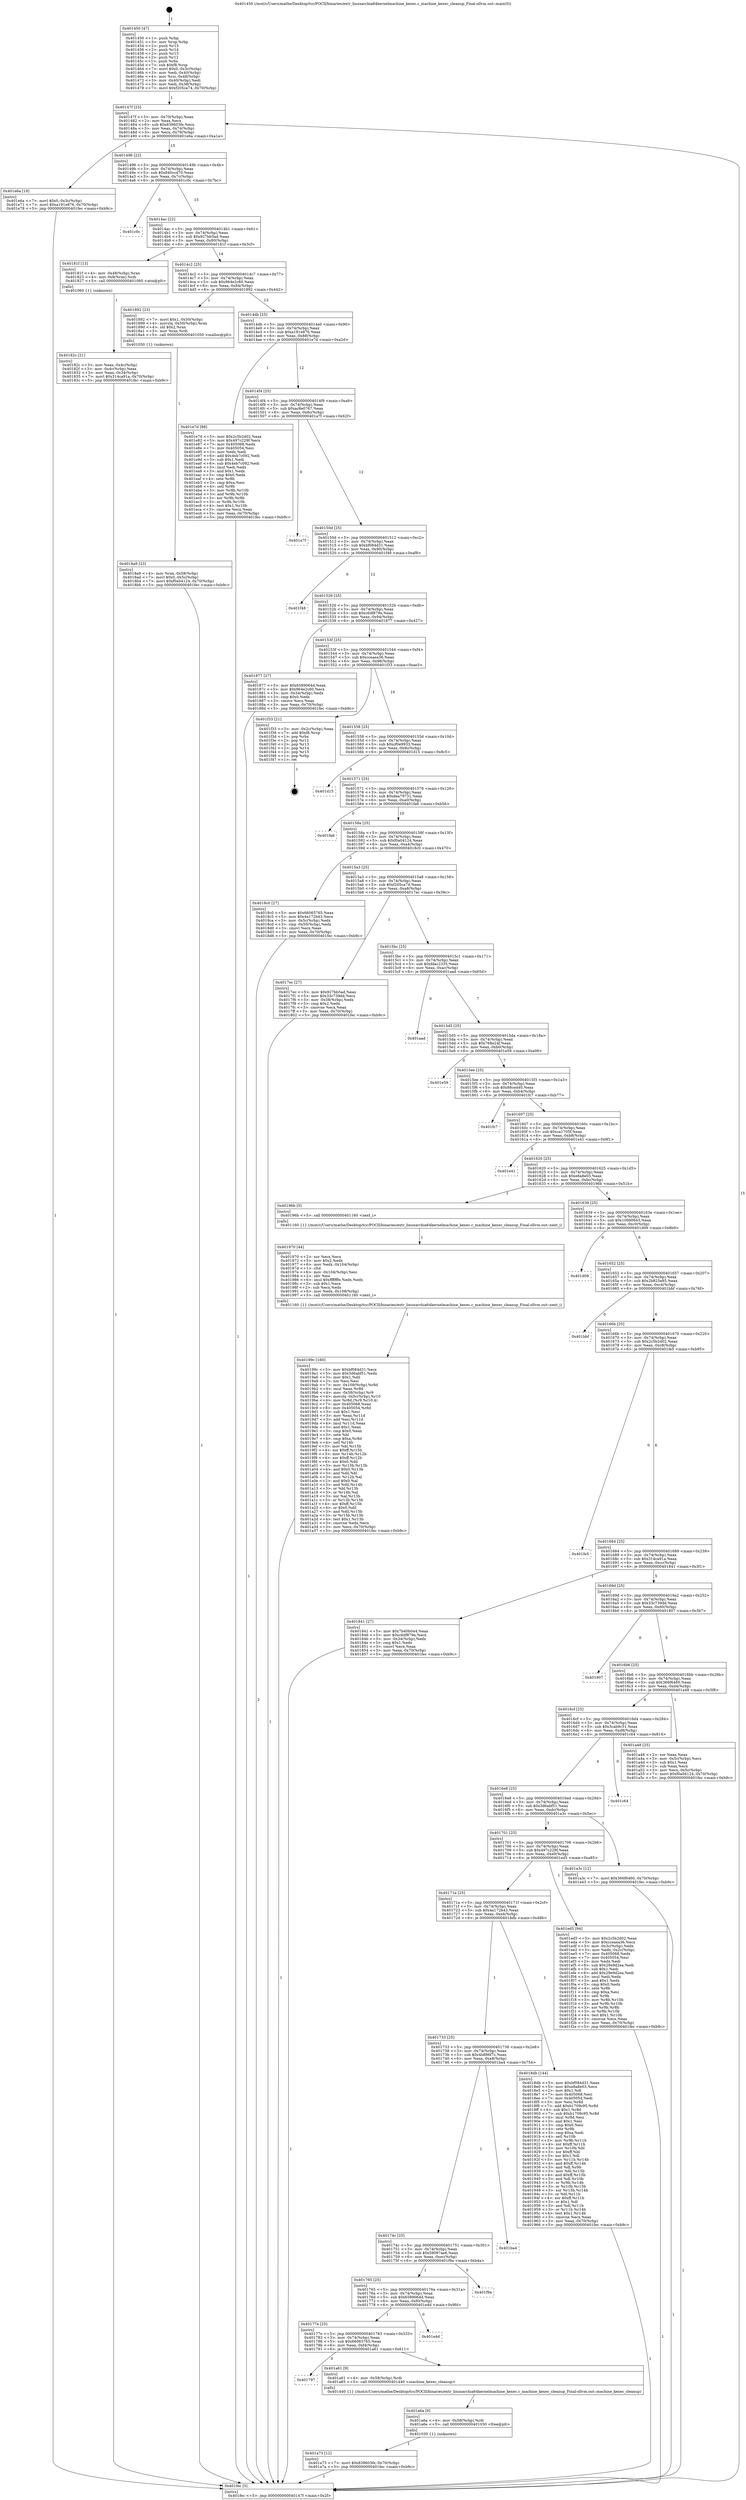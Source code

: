 digraph "0x401450" {
  label = "0x401450 (/mnt/c/Users/mathe/Desktop/tcc/POCII/binaries/extr_linuxarchia64kernelmachine_kexec.c_machine_kexec_cleanup_Final-ollvm.out::main(0))"
  labelloc = "t"
  node[shape=record]

  Entry [label="",width=0.3,height=0.3,shape=circle,fillcolor=black,style=filled]
  "0x40147f" [label="{
     0x40147f [23]\l
     | [instrs]\l
     &nbsp;&nbsp;0x40147f \<+3\>: mov -0x70(%rbp),%eax\l
     &nbsp;&nbsp;0x401482 \<+2\>: mov %eax,%ecx\l
     &nbsp;&nbsp;0x401484 \<+6\>: sub $0x839603fe,%ecx\l
     &nbsp;&nbsp;0x40148a \<+3\>: mov %eax,-0x74(%rbp)\l
     &nbsp;&nbsp;0x40148d \<+3\>: mov %ecx,-0x78(%rbp)\l
     &nbsp;&nbsp;0x401490 \<+6\>: je 0000000000401e6a \<main+0xa1a\>\l
  }"]
  "0x401e6a" [label="{
     0x401e6a [19]\l
     | [instrs]\l
     &nbsp;&nbsp;0x401e6a \<+7\>: movl $0x0,-0x3c(%rbp)\l
     &nbsp;&nbsp;0x401e71 \<+7\>: movl $0xa191e876,-0x70(%rbp)\l
     &nbsp;&nbsp;0x401e78 \<+5\>: jmp 0000000000401fec \<main+0xb9c\>\l
  }"]
  "0x401496" [label="{
     0x401496 [22]\l
     | [instrs]\l
     &nbsp;&nbsp;0x401496 \<+5\>: jmp 000000000040149b \<main+0x4b\>\l
     &nbsp;&nbsp;0x40149b \<+3\>: mov -0x74(%rbp),%eax\l
     &nbsp;&nbsp;0x40149e \<+5\>: sub $0x840ccd70,%eax\l
     &nbsp;&nbsp;0x4014a3 \<+3\>: mov %eax,-0x7c(%rbp)\l
     &nbsp;&nbsp;0x4014a6 \<+6\>: je 0000000000401c0c \<main+0x7bc\>\l
  }"]
  Exit [label="",width=0.3,height=0.3,shape=circle,fillcolor=black,style=filled,peripheries=2]
  "0x401c0c" [label="{
     0x401c0c\l
  }", style=dashed]
  "0x4014ac" [label="{
     0x4014ac [22]\l
     | [instrs]\l
     &nbsp;&nbsp;0x4014ac \<+5\>: jmp 00000000004014b1 \<main+0x61\>\l
     &nbsp;&nbsp;0x4014b1 \<+3\>: mov -0x74(%rbp),%eax\l
     &nbsp;&nbsp;0x4014b4 \<+5\>: sub $0x927bb5ad,%eax\l
     &nbsp;&nbsp;0x4014b9 \<+3\>: mov %eax,-0x80(%rbp)\l
     &nbsp;&nbsp;0x4014bc \<+6\>: je 000000000040181f \<main+0x3cf\>\l
  }"]
  "0x401a73" [label="{
     0x401a73 [12]\l
     | [instrs]\l
     &nbsp;&nbsp;0x401a73 \<+7\>: movl $0x839603fe,-0x70(%rbp)\l
     &nbsp;&nbsp;0x401a7a \<+5\>: jmp 0000000000401fec \<main+0xb9c\>\l
  }"]
  "0x40181f" [label="{
     0x40181f [13]\l
     | [instrs]\l
     &nbsp;&nbsp;0x40181f \<+4\>: mov -0x48(%rbp),%rax\l
     &nbsp;&nbsp;0x401823 \<+4\>: mov 0x8(%rax),%rdi\l
     &nbsp;&nbsp;0x401827 \<+5\>: call 0000000000401060 \<atoi@plt\>\l
     | [calls]\l
     &nbsp;&nbsp;0x401060 \{1\} (unknown)\l
  }"]
  "0x4014c2" [label="{
     0x4014c2 [25]\l
     | [instrs]\l
     &nbsp;&nbsp;0x4014c2 \<+5\>: jmp 00000000004014c7 \<main+0x77\>\l
     &nbsp;&nbsp;0x4014c7 \<+3\>: mov -0x74(%rbp),%eax\l
     &nbsp;&nbsp;0x4014ca \<+5\>: sub $0x964e2c60,%eax\l
     &nbsp;&nbsp;0x4014cf \<+6\>: mov %eax,-0x84(%rbp)\l
     &nbsp;&nbsp;0x4014d5 \<+6\>: je 0000000000401892 \<main+0x442\>\l
  }"]
  "0x401a6a" [label="{
     0x401a6a [9]\l
     | [instrs]\l
     &nbsp;&nbsp;0x401a6a \<+4\>: mov -0x58(%rbp),%rdi\l
     &nbsp;&nbsp;0x401a6e \<+5\>: call 0000000000401030 \<free@plt\>\l
     | [calls]\l
     &nbsp;&nbsp;0x401030 \{1\} (unknown)\l
  }"]
  "0x401892" [label="{
     0x401892 [23]\l
     | [instrs]\l
     &nbsp;&nbsp;0x401892 \<+7\>: movl $0x1,-0x50(%rbp)\l
     &nbsp;&nbsp;0x401899 \<+4\>: movslq -0x50(%rbp),%rax\l
     &nbsp;&nbsp;0x40189d \<+4\>: shl $0x2,%rax\l
     &nbsp;&nbsp;0x4018a1 \<+3\>: mov %rax,%rdi\l
     &nbsp;&nbsp;0x4018a4 \<+5\>: call 0000000000401050 \<malloc@plt\>\l
     | [calls]\l
     &nbsp;&nbsp;0x401050 \{1\} (unknown)\l
  }"]
  "0x4014db" [label="{
     0x4014db [25]\l
     | [instrs]\l
     &nbsp;&nbsp;0x4014db \<+5\>: jmp 00000000004014e0 \<main+0x90\>\l
     &nbsp;&nbsp;0x4014e0 \<+3\>: mov -0x74(%rbp),%eax\l
     &nbsp;&nbsp;0x4014e3 \<+5\>: sub $0xa191e876,%eax\l
     &nbsp;&nbsp;0x4014e8 \<+6\>: mov %eax,-0x88(%rbp)\l
     &nbsp;&nbsp;0x4014ee \<+6\>: je 0000000000401e7d \<main+0xa2d\>\l
  }"]
  "0x401797" [label="{
     0x401797\l
  }", style=dashed]
  "0x401e7d" [label="{
     0x401e7d [88]\l
     | [instrs]\l
     &nbsp;&nbsp;0x401e7d \<+5\>: mov $0x2c5b2d02,%eax\l
     &nbsp;&nbsp;0x401e82 \<+5\>: mov $0x497c229f,%ecx\l
     &nbsp;&nbsp;0x401e87 \<+7\>: mov 0x405068,%edx\l
     &nbsp;&nbsp;0x401e8e \<+7\>: mov 0x405054,%esi\l
     &nbsp;&nbsp;0x401e95 \<+2\>: mov %edx,%edi\l
     &nbsp;&nbsp;0x401e97 \<+6\>: add $0x4eb7c092,%edi\l
     &nbsp;&nbsp;0x401e9d \<+3\>: sub $0x1,%edi\l
     &nbsp;&nbsp;0x401ea0 \<+6\>: sub $0x4eb7c092,%edi\l
     &nbsp;&nbsp;0x401ea6 \<+3\>: imul %edi,%edx\l
     &nbsp;&nbsp;0x401ea9 \<+3\>: and $0x1,%edx\l
     &nbsp;&nbsp;0x401eac \<+3\>: cmp $0x0,%edx\l
     &nbsp;&nbsp;0x401eaf \<+4\>: sete %r8b\l
     &nbsp;&nbsp;0x401eb3 \<+3\>: cmp $0xa,%esi\l
     &nbsp;&nbsp;0x401eb6 \<+4\>: setl %r9b\l
     &nbsp;&nbsp;0x401eba \<+3\>: mov %r8b,%r10b\l
     &nbsp;&nbsp;0x401ebd \<+3\>: and %r9b,%r10b\l
     &nbsp;&nbsp;0x401ec0 \<+3\>: xor %r9b,%r8b\l
     &nbsp;&nbsp;0x401ec3 \<+3\>: or %r8b,%r10b\l
     &nbsp;&nbsp;0x401ec6 \<+4\>: test $0x1,%r10b\l
     &nbsp;&nbsp;0x401eca \<+3\>: cmovne %ecx,%eax\l
     &nbsp;&nbsp;0x401ecd \<+3\>: mov %eax,-0x70(%rbp)\l
     &nbsp;&nbsp;0x401ed0 \<+5\>: jmp 0000000000401fec \<main+0xb9c\>\l
  }"]
  "0x4014f4" [label="{
     0x4014f4 [25]\l
     | [instrs]\l
     &nbsp;&nbsp;0x4014f4 \<+5\>: jmp 00000000004014f9 \<main+0xa9\>\l
     &nbsp;&nbsp;0x4014f9 \<+3\>: mov -0x74(%rbp),%eax\l
     &nbsp;&nbsp;0x4014fc \<+5\>: sub $0xac8e0767,%eax\l
     &nbsp;&nbsp;0x401501 \<+6\>: mov %eax,-0x8c(%rbp)\l
     &nbsp;&nbsp;0x401507 \<+6\>: je 0000000000401a7f \<main+0x62f\>\l
  }"]
  "0x401a61" [label="{
     0x401a61 [9]\l
     | [instrs]\l
     &nbsp;&nbsp;0x401a61 \<+4\>: mov -0x58(%rbp),%rdi\l
     &nbsp;&nbsp;0x401a65 \<+5\>: call 0000000000401440 \<machine_kexec_cleanup\>\l
     | [calls]\l
     &nbsp;&nbsp;0x401440 \{1\} (/mnt/c/Users/mathe/Desktop/tcc/POCII/binaries/extr_linuxarchia64kernelmachine_kexec.c_machine_kexec_cleanup_Final-ollvm.out::machine_kexec_cleanup)\l
  }"]
  "0x401a7f" [label="{
     0x401a7f\l
  }", style=dashed]
  "0x40150d" [label="{
     0x40150d [25]\l
     | [instrs]\l
     &nbsp;&nbsp;0x40150d \<+5\>: jmp 0000000000401512 \<main+0xc2\>\l
     &nbsp;&nbsp;0x401512 \<+3\>: mov -0x74(%rbp),%eax\l
     &nbsp;&nbsp;0x401515 \<+5\>: sub $0xbf084d31,%eax\l
     &nbsp;&nbsp;0x40151a \<+6\>: mov %eax,-0x90(%rbp)\l
     &nbsp;&nbsp;0x401520 \<+6\>: je 0000000000401f48 \<main+0xaf8\>\l
  }"]
  "0x40177e" [label="{
     0x40177e [25]\l
     | [instrs]\l
     &nbsp;&nbsp;0x40177e \<+5\>: jmp 0000000000401783 \<main+0x333\>\l
     &nbsp;&nbsp;0x401783 \<+3\>: mov -0x74(%rbp),%eax\l
     &nbsp;&nbsp;0x401786 \<+5\>: sub $0x66065765,%eax\l
     &nbsp;&nbsp;0x40178b \<+6\>: mov %eax,-0xf4(%rbp)\l
     &nbsp;&nbsp;0x401791 \<+6\>: je 0000000000401a61 \<main+0x611\>\l
  }"]
  "0x401f48" [label="{
     0x401f48\l
  }", style=dashed]
  "0x401526" [label="{
     0x401526 [25]\l
     | [instrs]\l
     &nbsp;&nbsp;0x401526 \<+5\>: jmp 000000000040152b \<main+0xdb\>\l
     &nbsp;&nbsp;0x40152b \<+3\>: mov -0x74(%rbp),%eax\l
     &nbsp;&nbsp;0x40152e \<+5\>: sub $0xc6df879a,%eax\l
     &nbsp;&nbsp;0x401533 \<+6\>: mov %eax,-0x94(%rbp)\l
     &nbsp;&nbsp;0x401539 \<+6\>: je 0000000000401877 \<main+0x427\>\l
  }"]
  "0x401e4d" [label="{
     0x401e4d\l
  }", style=dashed]
  "0x401877" [label="{
     0x401877 [27]\l
     | [instrs]\l
     &nbsp;&nbsp;0x401877 \<+5\>: mov $0x6589064d,%eax\l
     &nbsp;&nbsp;0x40187c \<+5\>: mov $0x964e2c60,%ecx\l
     &nbsp;&nbsp;0x401881 \<+3\>: mov -0x34(%rbp),%edx\l
     &nbsp;&nbsp;0x401884 \<+3\>: cmp $0x0,%edx\l
     &nbsp;&nbsp;0x401887 \<+3\>: cmove %ecx,%eax\l
     &nbsp;&nbsp;0x40188a \<+3\>: mov %eax,-0x70(%rbp)\l
     &nbsp;&nbsp;0x40188d \<+5\>: jmp 0000000000401fec \<main+0xb9c\>\l
  }"]
  "0x40153f" [label="{
     0x40153f [25]\l
     | [instrs]\l
     &nbsp;&nbsp;0x40153f \<+5\>: jmp 0000000000401544 \<main+0xf4\>\l
     &nbsp;&nbsp;0x401544 \<+3\>: mov -0x74(%rbp),%eax\l
     &nbsp;&nbsp;0x401547 \<+5\>: sub $0xcceaea36,%eax\l
     &nbsp;&nbsp;0x40154c \<+6\>: mov %eax,-0x98(%rbp)\l
     &nbsp;&nbsp;0x401552 \<+6\>: je 0000000000401f33 \<main+0xae3\>\l
  }"]
  "0x401765" [label="{
     0x401765 [25]\l
     | [instrs]\l
     &nbsp;&nbsp;0x401765 \<+5\>: jmp 000000000040176a \<main+0x31a\>\l
     &nbsp;&nbsp;0x40176a \<+3\>: mov -0x74(%rbp),%eax\l
     &nbsp;&nbsp;0x40176d \<+5\>: sub $0x6589064d,%eax\l
     &nbsp;&nbsp;0x401772 \<+6\>: mov %eax,-0xf0(%rbp)\l
     &nbsp;&nbsp;0x401778 \<+6\>: je 0000000000401e4d \<main+0x9fd\>\l
  }"]
  "0x401f33" [label="{
     0x401f33 [21]\l
     | [instrs]\l
     &nbsp;&nbsp;0x401f33 \<+3\>: mov -0x2c(%rbp),%eax\l
     &nbsp;&nbsp;0x401f36 \<+7\>: add $0xf8,%rsp\l
     &nbsp;&nbsp;0x401f3d \<+1\>: pop %rbx\l
     &nbsp;&nbsp;0x401f3e \<+2\>: pop %r12\l
     &nbsp;&nbsp;0x401f40 \<+2\>: pop %r13\l
     &nbsp;&nbsp;0x401f42 \<+2\>: pop %r14\l
     &nbsp;&nbsp;0x401f44 \<+2\>: pop %r15\l
     &nbsp;&nbsp;0x401f46 \<+1\>: pop %rbp\l
     &nbsp;&nbsp;0x401f47 \<+1\>: ret\l
  }"]
  "0x401558" [label="{
     0x401558 [25]\l
     | [instrs]\l
     &nbsp;&nbsp;0x401558 \<+5\>: jmp 000000000040155d \<main+0x10d\>\l
     &nbsp;&nbsp;0x40155d \<+3\>: mov -0x74(%rbp),%eax\l
     &nbsp;&nbsp;0x401560 \<+5\>: sub $0xcf0e9933,%eax\l
     &nbsp;&nbsp;0x401565 \<+6\>: mov %eax,-0x9c(%rbp)\l
     &nbsp;&nbsp;0x40156b \<+6\>: je 0000000000401d15 \<main+0x8c5\>\l
  }"]
  "0x401f9a" [label="{
     0x401f9a\l
  }", style=dashed]
  "0x401d15" [label="{
     0x401d15\l
  }", style=dashed]
  "0x401571" [label="{
     0x401571 [25]\l
     | [instrs]\l
     &nbsp;&nbsp;0x401571 \<+5\>: jmp 0000000000401576 \<main+0x126\>\l
     &nbsp;&nbsp;0x401576 \<+3\>: mov -0x74(%rbp),%eax\l
     &nbsp;&nbsp;0x401579 \<+5\>: sub $0xdea79731,%eax\l
     &nbsp;&nbsp;0x40157e \<+6\>: mov %eax,-0xa0(%rbp)\l
     &nbsp;&nbsp;0x401584 \<+6\>: je 0000000000401fa6 \<main+0xb56\>\l
  }"]
  "0x40174c" [label="{
     0x40174c [25]\l
     | [instrs]\l
     &nbsp;&nbsp;0x40174c \<+5\>: jmp 0000000000401751 \<main+0x301\>\l
     &nbsp;&nbsp;0x401751 \<+3\>: mov -0x74(%rbp),%eax\l
     &nbsp;&nbsp;0x401754 \<+5\>: sub $0x59097ae6,%eax\l
     &nbsp;&nbsp;0x401759 \<+6\>: mov %eax,-0xec(%rbp)\l
     &nbsp;&nbsp;0x40175f \<+6\>: je 0000000000401f9a \<main+0xb4a\>\l
  }"]
  "0x401fa6" [label="{
     0x401fa6\l
  }", style=dashed]
  "0x40158a" [label="{
     0x40158a [25]\l
     | [instrs]\l
     &nbsp;&nbsp;0x40158a \<+5\>: jmp 000000000040158f \<main+0x13f\>\l
     &nbsp;&nbsp;0x40158f \<+3\>: mov -0x74(%rbp),%eax\l
     &nbsp;&nbsp;0x401592 \<+5\>: sub $0xf0a04124,%eax\l
     &nbsp;&nbsp;0x401597 \<+6\>: mov %eax,-0xa4(%rbp)\l
     &nbsp;&nbsp;0x40159d \<+6\>: je 00000000004018c0 \<main+0x470\>\l
  }"]
  "0x401ba4" [label="{
     0x401ba4\l
  }", style=dashed]
  "0x4018c0" [label="{
     0x4018c0 [27]\l
     | [instrs]\l
     &nbsp;&nbsp;0x4018c0 \<+5\>: mov $0x66065765,%eax\l
     &nbsp;&nbsp;0x4018c5 \<+5\>: mov $0x4a172b43,%ecx\l
     &nbsp;&nbsp;0x4018ca \<+3\>: mov -0x5c(%rbp),%edx\l
     &nbsp;&nbsp;0x4018cd \<+3\>: cmp -0x50(%rbp),%edx\l
     &nbsp;&nbsp;0x4018d0 \<+3\>: cmovl %ecx,%eax\l
     &nbsp;&nbsp;0x4018d3 \<+3\>: mov %eax,-0x70(%rbp)\l
     &nbsp;&nbsp;0x4018d6 \<+5\>: jmp 0000000000401fec \<main+0xb9c\>\l
  }"]
  "0x4015a3" [label="{
     0x4015a3 [25]\l
     | [instrs]\l
     &nbsp;&nbsp;0x4015a3 \<+5\>: jmp 00000000004015a8 \<main+0x158\>\l
     &nbsp;&nbsp;0x4015a8 \<+3\>: mov -0x74(%rbp),%eax\l
     &nbsp;&nbsp;0x4015ab \<+5\>: sub $0xf205ca74,%eax\l
     &nbsp;&nbsp;0x4015b0 \<+6\>: mov %eax,-0xa8(%rbp)\l
     &nbsp;&nbsp;0x4015b6 \<+6\>: je 00000000004017ec \<main+0x39c\>\l
  }"]
  "0x40199c" [label="{
     0x40199c [160]\l
     | [instrs]\l
     &nbsp;&nbsp;0x40199c \<+5\>: mov $0xbf084d31,%ecx\l
     &nbsp;&nbsp;0x4019a1 \<+5\>: mov $0x3d6abf51,%edx\l
     &nbsp;&nbsp;0x4019a6 \<+3\>: mov $0x1,%dil\l
     &nbsp;&nbsp;0x4019a9 \<+2\>: xor %esi,%esi\l
     &nbsp;&nbsp;0x4019ab \<+7\>: mov -0x108(%rbp),%r8d\l
     &nbsp;&nbsp;0x4019b2 \<+4\>: imul %eax,%r8d\l
     &nbsp;&nbsp;0x4019b6 \<+4\>: mov -0x58(%rbp),%r9\l
     &nbsp;&nbsp;0x4019ba \<+4\>: movslq -0x5c(%rbp),%r10\l
     &nbsp;&nbsp;0x4019be \<+4\>: mov %r8d,(%r9,%r10,4)\l
     &nbsp;&nbsp;0x4019c2 \<+7\>: mov 0x405068,%eax\l
     &nbsp;&nbsp;0x4019c9 \<+8\>: mov 0x405054,%r8d\l
     &nbsp;&nbsp;0x4019d1 \<+3\>: sub $0x1,%esi\l
     &nbsp;&nbsp;0x4019d4 \<+3\>: mov %eax,%r11d\l
     &nbsp;&nbsp;0x4019d7 \<+3\>: add %esi,%r11d\l
     &nbsp;&nbsp;0x4019da \<+4\>: imul %r11d,%eax\l
     &nbsp;&nbsp;0x4019de \<+3\>: and $0x1,%eax\l
     &nbsp;&nbsp;0x4019e1 \<+3\>: cmp $0x0,%eax\l
     &nbsp;&nbsp;0x4019e4 \<+3\>: sete %bl\l
     &nbsp;&nbsp;0x4019e7 \<+4\>: cmp $0xa,%r8d\l
     &nbsp;&nbsp;0x4019eb \<+4\>: setl %r14b\l
     &nbsp;&nbsp;0x4019ef \<+3\>: mov %bl,%r15b\l
     &nbsp;&nbsp;0x4019f2 \<+4\>: xor $0xff,%r15b\l
     &nbsp;&nbsp;0x4019f6 \<+3\>: mov %r14b,%r12b\l
     &nbsp;&nbsp;0x4019f9 \<+4\>: xor $0xff,%r12b\l
     &nbsp;&nbsp;0x4019fd \<+4\>: xor $0x0,%dil\l
     &nbsp;&nbsp;0x401a01 \<+3\>: mov %r15b,%r13b\l
     &nbsp;&nbsp;0x401a04 \<+4\>: and $0x0,%r13b\l
     &nbsp;&nbsp;0x401a08 \<+3\>: and %dil,%bl\l
     &nbsp;&nbsp;0x401a0b \<+3\>: mov %r12b,%al\l
     &nbsp;&nbsp;0x401a0e \<+2\>: and $0x0,%al\l
     &nbsp;&nbsp;0x401a10 \<+3\>: and %dil,%r14b\l
     &nbsp;&nbsp;0x401a13 \<+3\>: or %bl,%r13b\l
     &nbsp;&nbsp;0x401a16 \<+3\>: or %r14b,%al\l
     &nbsp;&nbsp;0x401a19 \<+3\>: xor %al,%r13b\l
     &nbsp;&nbsp;0x401a1c \<+3\>: or %r12b,%r15b\l
     &nbsp;&nbsp;0x401a1f \<+4\>: xor $0xff,%r15b\l
     &nbsp;&nbsp;0x401a23 \<+4\>: or $0x0,%dil\l
     &nbsp;&nbsp;0x401a27 \<+3\>: and %dil,%r15b\l
     &nbsp;&nbsp;0x401a2a \<+3\>: or %r15b,%r13b\l
     &nbsp;&nbsp;0x401a2d \<+4\>: test $0x1,%r13b\l
     &nbsp;&nbsp;0x401a31 \<+3\>: cmovne %edx,%ecx\l
     &nbsp;&nbsp;0x401a34 \<+3\>: mov %ecx,-0x70(%rbp)\l
     &nbsp;&nbsp;0x401a37 \<+5\>: jmp 0000000000401fec \<main+0xb9c\>\l
  }"]
  "0x4017ec" [label="{
     0x4017ec [27]\l
     | [instrs]\l
     &nbsp;&nbsp;0x4017ec \<+5\>: mov $0x927bb5ad,%eax\l
     &nbsp;&nbsp;0x4017f1 \<+5\>: mov $0x33c739dd,%ecx\l
     &nbsp;&nbsp;0x4017f6 \<+3\>: mov -0x38(%rbp),%edx\l
     &nbsp;&nbsp;0x4017f9 \<+3\>: cmp $0x2,%edx\l
     &nbsp;&nbsp;0x4017fc \<+3\>: cmovne %ecx,%eax\l
     &nbsp;&nbsp;0x4017ff \<+3\>: mov %eax,-0x70(%rbp)\l
     &nbsp;&nbsp;0x401802 \<+5\>: jmp 0000000000401fec \<main+0xb9c\>\l
  }"]
  "0x4015bc" [label="{
     0x4015bc [25]\l
     | [instrs]\l
     &nbsp;&nbsp;0x4015bc \<+5\>: jmp 00000000004015c1 \<main+0x171\>\l
     &nbsp;&nbsp;0x4015c1 \<+3\>: mov -0x74(%rbp),%eax\l
     &nbsp;&nbsp;0x4015c4 \<+5\>: sub $0xfdac2335,%eax\l
     &nbsp;&nbsp;0x4015c9 \<+6\>: mov %eax,-0xac(%rbp)\l
     &nbsp;&nbsp;0x4015cf \<+6\>: je 0000000000401aad \<main+0x65d\>\l
  }"]
  "0x401fec" [label="{
     0x401fec [5]\l
     | [instrs]\l
     &nbsp;&nbsp;0x401fec \<+5\>: jmp 000000000040147f \<main+0x2f\>\l
  }"]
  "0x401450" [label="{
     0x401450 [47]\l
     | [instrs]\l
     &nbsp;&nbsp;0x401450 \<+1\>: push %rbp\l
     &nbsp;&nbsp;0x401451 \<+3\>: mov %rsp,%rbp\l
     &nbsp;&nbsp;0x401454 \<+2\>: push %r15\l
     &nbsp;&nbsp;0x401456 \<+2\>: push %r14\l
     &nbsp;&nbsp;0x401458 \<+2\>: push %r13\l
     &nbsp;&nbsp;0x40145a \<+2\>: push %r12\l
     &nbsp;&nbsp;0x40145c \<+1\>: push %rbx\l
     &nbsp;&nbsp;0x40145d \<+7\>: sub $0xf8,%rsp\l
     &nbsp;&nbsp;0x401464 \<+7\>: movl $0x0,-0x3c(%rbp)\l
     &nbsp;&nbsp;0x40146b \<+3\>: mov %edi,-0x40(%rbp)\l
     &nbsp;&nbsp;0x40146e \<+4\>: mov %rsi,-0x48(%rbp)\l
     &nbsp;&nbsp;0x401472 \<+3\>: mov -0x40(%rbp),%edi\l
     &nbsp;&nbsp;0x401475 \<+3\>: mov %edi,-0x38(%rbp)\l
     &nbsp;&nbsp;0x401478 \<+7\>: movl $0xf205ca74,-0x70(%rbp)\l
  }"]
  "0x40182c" [label="{
     0x40182c [21]\l
     | [instrs]\l
     &nbsp;&nbsp;0x40182c \<+3\>: mov %eax,-0x4c(%rbp)\l
     &nbsp;&nbsp;0x40182f \<+3\>: mov -0x4c(%rbp),%eax\l
     &nbsp;&nbsp;0x401832 \<+3\>: mov %eax,-0x34(%rbp)\l
     &nbsp;&nbsp;0x401835 \<+7\>: movl $0x314ca91a,-0x70(%rbp)\l
     &nbsp;&nbsp;0x40183c \<+5\>: jmp 0000000000401fec \<main+0xb9c\>\l
  }"]
  "0x401970" [label="{
     0x401970 [44]\l
     | [instrs]\l
     &nbsp;&nbsp;0x401970 \<+2\>: xor %ecx,%ecx\l
     &nbsp;&nbsp;0x401972 \<+5\>: mov $0x2,%edx\l
     &nbsp;&nbsp;0x401977 \<+6\>: mov %edx,-0x104(%rbp)\l
     &nbsp;&nbsp;0x40197d \<+1\>: cltd\l
     &nbsp;&nbsp;0x40197e \<+6\>: mov -0x104(%rbp),%esi\l
     &nbsp;&nbsp;0x401984 \<+2\>: idiv %esi\l
     &nbsp;&nbsp;0x401986 \<+6\>: imul $0xfffffffe,%edx,%edx\l
     &nbsp;&nbsp;0x40198c \<+3\>: sub $0x1,%ecx\l
     &nbsp;&nbsp;0x40198f \<+2\>: sub %ecx,%edx\l
     &nbsp;&nbsp;0x401991 \<+6\>: mov %edx,-0x108(%rbp)\l
     &nbsp;&nbsp;0x401997 \<+5\>: call 0000000000401160 \<next_i\>\l
     | [calls]\l
     &nbsp;&nbsp;0x401160 \{1\} (/mnt/c/Users/mathe/Desktop/tcc/POCII/binaries/extr_linuxarchia64kernelmachine_kexec.c_machine_kexec_cleanup_Final-ollvm.out::next_i)\l
  }"]
  "0x401aad" [label="{
     0x401aad\l
  }", style=dashed]
  "0x4015d5" [label="{
     0x4015d5 [25]\l
     | [instrs]\l
     &nbsp;&nbsp;0x4015d5 \<+5\>: jmp 00000000004015da \<main+0x18a\>\l
     &nbsp;&nbsp;0x4015da \<+3\>: mov -0x74(%rbp),%eax\l
     &nbsp;&nbsp;0x4015dd \<+5\>: sub $0x768e24f,%eax\l
     &nbsp;&nbsp;0x4015e2 \<+6\>: mov %eax,-0xb0(%rbp)\l
     &nbsp;&nbsp;0x4015e8 \<+6\>: je 0000000000401e59 \<main+0xa09\>\l
  }"]
  "0x401733" [label="{
     0x401733 [25]\l
     | [instrs]\l
     &nbsp;&nbsp;0x401733 \<+5\>: jmp 0000000000401738 \<main+0x2e8\>\l
     &nbsp;&nbsp;0x401738 \<+3\>: mov -0x74(%rbp),%eax\l
     &nbsp;&nbsp;0x40173b \<+5\>: sub $0x4b886f7c,%eax\l
     &nbsp;&nbsp;0x401740 \<+6\>: mov %eax,-0xe8(%rbp)\l
     &nbsp;&nbsp;0x401746 \<+6\>: je 0000000000401ba4 \<main+0x754\>\l
  }"]
  "0x401e59" [label="{
     0x401e59\l
  }", style=dashed]
  "0x4015ee" [label="{
     0x4015ee [25]\l
     | [instrs]\l
     &nbsp;&nbsp;0x4015ee \<+5\>: jmp 00000000004015f3 \<main+0x1a3\>\l
     &nbsp;&nbsp;0x4015f3 \<+3\>: mov -0x74(%rbp),%eax\l
     &nbsp;&nbsp;0x4015f6 \<+5\>: sub $0x88ced40,%eax\l
     &nbsp;&nbsp;0x4015fb \<+6\>: mov %eax,-0xb4(%rbp)\l
     &nbsp;&nbsp;0x401601 \<+6\>: je 0000000000401fc7 \<main+0xb77\>\l
  }"]
  "0x4018db" [label="{
     0x4018db [144]\l
     | [instrs]\l
     &nbsp;&nbsp;0x4018db \<+5\>: mov $0xbf084d31,%eax\l
     &nbsp;&nbsp;0x4018e0 \<+5\>: mov $0xe8a8e03,%ecx\l
     &nbsp;&nbsp;0x4018e5 \<+2\>: mov $0x1,%dl\l
     &nbsp;&nbsp;0x4018e7 \<+7\>: mov 0x405068,%esi\l
     &nbsp;&nbsp;0x4018ee \<+7\>: mov 0x405054,%edi\l
     &nbsp;&nbsp;0x4018f5 \<+3\>: mov %esi,%r8d\l
     &nbsp;&nbsp;0x4018f8 \<+7\>: add $0xb1709c95,%r8d\l
     &nbsp;&nbsp;0x4018ff \<+4\>: sub $0x1,%r8d\l
     &nbsp;&nbsp;0x401903 \<+7\>: sub $0xb1709c95,%r8d\l
     &nbsp;&nbsp;0x40190a \<+4\>: imul %r8d,%esi\l
     &nbsp;&nbsp;0x40190e \<+3\>: and $0x1,%esi\l
     &nbsp;&nbsp;0x401911 \<+3\>: cmp $0x0,%esi\l
     &nbsp;&nbsp;0x401914 \<+4\>: sete %r9b\l
     &nbsp;&nbsp;0x401918 \<+3\>: cmp $0xa,%edi\l
     &nbsp;&nbsp;0x40191b \<+4\>: setl %r10b\l
     &nbsp;&nbsp;0x40191f \<+3\>: mov %r9b,%r11b\l
     &nbsp;&nbsp;0x401922 \<+4\>: xor $0xff,%r11b\l
     &nbsp;&nbsp;0x401926 \<+3\>: mov %r10b,%bl\l
     &nbsp;&nbsp;0x401929 \<+3\>: xor $0xff,%bl\l
     &nbsp;&nbsp;0x40192c \<+3\>: xor $0x1,%dl\l
     &nbsp;&nbsp;0x40192f \<+3\>: mov %r11b,%r14b\l
     &nbsp;&nbsp;0x401932 \<+4\>: and $0xff,%r14b\l
     &nbsp;&nbsp;0x401936 \<+3\>: and %dl,%r9b\l
     &nbsp;&nbsp;0x401939 \<+3\>: mov %bl,%r15b\l
     &nbsp;&nbsp;0x40193c \<+4\>: and $0xff,%r15b\l
     &nbsp;&nbsp;0x401940 \<+3\>: and %dl,%r10b\l
     &nbsp;&nbsp;0x401943 \<+3\>: or %r9b,%r14b\l
     &nbsp;&nbsp;0x401946 \<+3\>: or %r10b,%r15b\l
     &nbsp;&nbsp;0x401949 \<+3\>: xor %r15b,%r14b\l
     &nbsp;&nbsp;0x40194c \<+3\>: or %bl,%r11b\l
     &nbsp;&nbsp;0x40194f \<+4\>: xor $0xff,%r11b\l
     &nbsp;&nbsp;0x401953 \<+3\>: or $0x1,%dl\l
     &nbsp;&nbsp;0x401956 \<+3\>: and %dl,%r11b\l
     &nbsp;&nbsp;0x401959 \<+3\>: or %r11b,%r14b\l
     &nbsp;&nbsp;0x40195c \<+4\>: test $0x1,%r14b\l
     &nbsp;&nbsp;0x401960 \<+3\>: cmovne %ecx,%eax\l
     &nbsp;&nbsp;0x401963 \<+3\>: mov %eax,-0x70(%rbp)\l
     &nbsp;&nbsp;0x401966 \<+5\>: jmp 0000000000401fec \<main+0xb9c\>\l
  }"]
  "0x401fc7" [label="{
     0x401fc7\l
  }", style=dashed]
  "0x401607" [label="{
     0x401607 [25]\l
     | [instrs]\l
     &nbsp;&nbsp;0x401607 \<+5\>: jmp 000000000040160c \<main+0x1bc\>\l
     &nbsp;&nbsp;0x40160c \<+3\>: mov -0x74(%rbp),%eax\l
     &nbsp;&nbsp;0x40160f \<+5\>: sub $0xca1705f,%eax\l
     &nbsp;&nbsp;0x401614 \<+6\>: mov %eax,-0xb8(%rbp)\l
     &nbsp;&nbsp;0x40161a \<+6\>: je 0000000000401e41 \<main+0x9f1\>\l
  }"]
  "0x40171a" [label="{
     0x40171a [25]\l
     | [instrs]\l
     &nbsp;&nbsp;0x40171a \<+5\>: jmp 000000000040171f \<main+0x2cf\>\l
     &nbsp;&nbsp;0x40171f \<+3\>: mov -0x74(%rbp),%eax\l
     &nbsp;&nbsp;0x401722 \<+5\>: sub $0x4a172b43,%eax\l
     &nbsp;&nbsp;0x401727 \<+6\>: mov %eax,-0xe4(%rbp)\l
     &nbsp;&nbsp;0x40172d \<+6\>: je 00000000004018db \<main+0x48b\>\l
  }"]
  "0x401e41" [label="{
     0x401e41\l
  }", style=dashed]
  "0x401620" [label="{
     0x401620 [25]\l
     | [instrs]\l
     &nbsp;&nbsp;0x401620 \<+5\>: jmp 0000000000401625 \<main+0x1d5\>\l
     &nbsp;&nbsp;0x401625 \<+3\>: mov -0x74(%rbp),%eax\l
     &nbsp;&nbsp;0x401628 \<+5\>: sub $0xe8a8e03,%eax\l
     &nbsp;&nbsp;0x40162d \<+6\>: mov %eax,-0xbc(%rbp)\l
     &nbsp;&nbsp;0x401633 \<+6\>: je 000000000040196b \<main+0x51b\>\l
  }"]
  "0x401ed5" [label="{
     0x401ed5 [94]\l
     | [instrs]\l
     &nbsp;&nbsp;0x401ed5 \<+5\>: mov $0x2c5b2d02,%eax\l
     &nbsp;&nbsp;0x401eda \<+5\>: mov $0xcceaea36,%ecx\l
     &nbsp;&nbsp;0x401edf \<+3\>: mov -0x3c(%rbp),%edx\l
     &nbsp;&nbsp;0x401ee2 \<+3\>: mov %edx,-0x2c(%rbp)\l
     &nbsp;&nbsp;0x401ee5 \<+7\>: mov 0x405068,%edx\l
     &nbsp;&nbsp;0x401eec \<+7\>: mov 0x405054,%esi\l
     &nbsp;&nbsp;0x401ef3 \<+2\>: mov %edx,%edi\l
     &nbsp;&nbsp;0x401ef5 \<+6\>: sub $0x29e9d2ea,%edi\l
     &nbsp;&nbsp;0x401efb \<+3\>: sub $0x1,%edi\l
     &nbsp;&nbsp;0x401efe \<+6\>: add $0x29e9d2ea,%edi\l
     &nbsp;&nbsp;0x401f04 \<+3\>: imul %edi,%edx\l
     &nbsp;&nbsp;0x401f07 \<+3\>: and $0x1,%edx\l
     &nbsp;&nbsp;0x401f0a \<+3\>: cmp $0x0,%edx\l
     &nbsp;&nbsp;0x401f0d \<+4\>: sete %r8b\l
     &nbsp;&nbsp;0x401f11 \<+3\>: cmp $0xa,%esi\l
     &nbsp;&nbsp;0x401f14 \<+4\>: setl %r9b\l
     &nbsp;&nbsp;0x401f18 \<+3\>: mov %r8b,%r10b\l
     &nbsp;&nbsp;0x401f1b \<+3\>: and %r9b,%r10b\l
     &nbsp;&nbsp;0x401f1e \<+3\>: xor %r9b,%r8b\l
     &nbsp;&nbsp;0x401f21 \<+3\>: or %r8b,%r10b\l
     &nbsp;&nbsp;0x401f24 \<+4\>: test $0x1,%r10b\l
     &nbsp;&nbsp;0x401f28 \<+3\>: cmovne %ecx,%eax\l
     &nbsp;&nbsp;0x401f2b \<+3\>: mov %eax,-0x70(%rbp)\l
     &nbsp;&nbsp;0x401f2e \<+5\>: jmp 0000000000401fec \<main+0xb9c\>\l
  }"]
  "0x40196b" [label="{
     0x40196b [5]\l
     | [instrs]\l
     &nbsp;&nbsp;0x40196b \<+5\>: call 0000000000401160 \<next_i\>\l
     | [calls]\l
     &nbsp;&nbsp;0x401160 \{1\} (/mnt/c/Users/mathe/Desktop/tcc/POCII/binaries/extr_linuxarchia64kernelmachine_kexec.c_machine_kexec_cleanup_Final-ollvm.out::next_i)\l
  }"]
  "0x401639" [label="{
     0x401639 [25]\l
     | [instrs]\l
     &nbsp;&nbsp;0x401639 \<+5\>: jmp 000000000040163e \<main+0x1ee\>\l
     &nbsp;&nbsp;0x40163e \<+3\>: mov -0x74(%rbp),%eax\l
     &nbsp;&nbsp;0x401641 \<+5\>: sub $0x100b0643,%eax\l
     &nbsp;&nbsp;0x401646 \<+6\>: mov %eax,-0xc0(%rbp)\l
     &nbsp;&nbsp;0x40164c \<+6\>: je 0000000000401d09 \<main+0x8b9\>\l
  }"]
  "0x401701" [label="{
     0x401701 [25]\l
     | [instrs]\l
     &nbsp;&nbsp;0x401701 \<+5\>: jmp 0000000000401706 \<main+0x2b6\>\l
     &nbsp;&nbsp;0x401706 \<+3\>: mov -0x74(%rbp),%eax\l
     &nbsp;&nbsp;0x401709 \<+5\>: sub $0x497c229f,%eax\l
     &nbsp;&nbsp;0x40170e \<+6\>: mov %eax,-0xe0(%rbp)\l
     &nbsp;&nbsp;0x401714 \<+6\>: je 0000000000401ed5 \<main+0xa85\>\l
  }"]
  "0x401d09" [label="{
     0x401d09\l
  }", style=dashed]
  "0x401652" [label="{
     0x401652 [25]\l
     | [instrs]\l
     &nbsp;&nbsp;0x401652 \<+5\>: jmp 0000000000401657 \<main+0x207\>\l
     &nbsp;&nbsp;0x401657 \<+3\>: mov -0x74(%rbp),%eax\l
     &nbsp;&nbsp;0x40165a \<+5\>: sub $0x2b825e85,%eax\l
     &nbsp;&nbsp;0x40165f \<+6\>: mov %eax,-0xc4(%rbp)\l
     &nbsp;&nbsp;0x401665 \<+6\>: je 0000000000401bbf \<main+0x76f\>\l
  }"]
  "0x401a3c" [label="{
     0x401a3c [12]\l
     | [instrs]\l
     &nbsp;&nbsp;0x401a3c \<+7\>: movl $0x366f6460,-0x70(%rbp)\l
     &nbsp;&nbsp;0x401a43 \<+5\>: jmp 0000000000401fec \<main+0xb9c\>\l
  }"]
  "0x401bbf" [label="{
     0x401bbf\l
  }", style=dashed]
  "0x40166b" [label="{
     0x40166b [25]\l
     | [instrs]\l
     &nbsp;&nbsp;0x40166b \<+5\>: jmp 0000000000401670 \<main+0x220\>\l
     &nbsp;&nbsp;0x401670 \<+3\>: mov -0x74(%rbp),%eax\l
     &nbsp;&nbsp;0x401673 \<+5\>: sub $0x2c5b2d02,%eax\l
     &nbsp;&nbsp;0x401678 \<+6\>: mov %eax,-0xc8(%rbp)\l
     &nbsp;&nbsp;0x40167e \<+6\>: je 0000000000401fe5 \<main+0xb95\>\l
  }"]
  "0x4016e8" [label="{
     0x4016e8 [25]\l
     | [instrs]\l
     &nbsp;&nbsp;0x4016e8 \<+5\>: jmp 00000000004016ed \<main+0x29d\>\l
     &nbsp;&nbsp;0x4016ed \<+3\>: mov -0x74(%rbp),%eax\l
     &nbsp;&nbsp;0x4016f0 \<+5\>: sub $0x3d6abf51,%eax\l
     &nbsp;&nbsp;0x4016f5 \<+6\>: mov %eax,-0xdc(%rbp)\l
     &nbsp;&nbsp;0x4016fb \<+6\>: je 0000000000401a3c \<main+0x5ec\>\l
  }"]
  "0x401fe5" [label="{
     0x401fe5\l
  }", style=dashed]
  "0x401684" [label="{
     0x401684 [25]\l
     | [instrs]\l
     &nbsp;&nbsp;0x401684 \<+5\>: jmp 0000000000401689 \<main+0x239\>\l
     &nbsp;&nbsp;0x401689 \<+3\>: mov -0x74(%rbp),%eax\l
     &nbsp;&nbsp;0x40168c \<+5\>: sub $0x314ca91a,%eax\l
     &nbsp;&nbsp;0x401691 \<+6\>: mov %eax,-0xcc(%rbp)\l
     &nbsp;&nbsp;0x401697 \<+6\>: je 0000000000401841 \<main+0x3f1\>\l
  }"]
  "0x401c64" [label="{
     0x401c64\l
  }", style=dashed]
  "0x401841" [label="{
     0x401841 [27]\l
     | [instrs]\l
     &nbsp;&nbsp;0x401841 \<+5\>: mov $0x7b40b044,%eax\l
     &nbsp;&nbsp;0x401846 \<+5\>: mov $0xc6df879a,%ecx\l
     &nbsp;&nbsp;0x40184b \<+3\>: mov -0x34(%rbp),%edx\l
     &nbsp;&nbsp;0x40184e \<+3\>: cmp $0x1,%edx\l
     &nbsp;&nbsp;0x401851 \<+3\>: cmovl %ecx,%eax\l
     &nbsp;&nbsp;0x401854 \<+3\>: mov %eax,-0x70(%rbp)\l
     &nbsp;&nbsp;0x401857 \<+5\>: jmp 0000000000401fec \<main+0xb9c\>\l
  }"]
  "0x40169d" [label="{
     0x40169d [25]\l
     | [instrs]\l
     &nbsp;&nbsp;0x40169d \<+5\>: jmp 00000000004016a2 \<main+0x252\>\l
     &nbsp;&nbsp;0x4016a2 \<+3\>: mov -0x74(%rbp),%eax\l
     &nbsp;&nbsp;0x4016a5 \<+5\>: sub $0x33c739dd,%eax\l
     &nbsp;&nbsp;0x4016aa \<+6\>: mov %eax,-0xd0(%rbp)\l
     &nbsp;&nbsp;0x4016b0 \<+6\>: je 0000000000401807 \<main+0x3b7\>\l
  }"]
  "0x4018a9" [label="{
     0x4018a9 [23]\l
     | [instrs]\l
     &nbsp;&nbsp;0x4018a9 \<+4\>: mov %rax,-0x58(%rbp)\l
     &nbsp;&nbsp;0x4018ad \<+7\>: movl $0x0,-0x5c(%rbp)\l
     &nbsp;&nbsp;0x4018b4 \<+7\>: movl $0xf0a04124,-0x70(%rbp)\l
     &nbsp;&nbsp;0x4018bb \<+5\>: jmp 0000000000401fec \<main+0xb9c\>\l
  }"]
  "0x4016cf" [label="{
     0x4016cf [25]\l
     | [instrs]\l
     &nbsp;&nbsp;0x4016cf \<+5\>: jmp 00000000004016d4 \<main+0x284\>\l
     &nbsp;&nbsp;0x4016d4 \<+3\>: mov -0x74(%rbp),%eax\l
     &nbsp;&nbsp;0x4016d7 \<+5\>: sub $0x3cab9c31,%eax\l
     &nbsp;&nbsp;0x4016dc \<+6\>: mov %eax,-0xd8(%rbp)\l
     &nbsp;&nbsp;0x4016e2 \<+6\>: je 0000000000401c64 \<main+0x814\>\l
  }"]
  "0x401807" [label="{
     0x401807\l
  }", style=dashed]
  "0x4016b6" [label="{
     0x4016b6 [25]\l
     | [instrs]\l
     &nbsp;&nbsp;0x4016b6 \<+5\>: jmp 00000000004016bb \<main+0x26b\>\l
     &nbsp;&nbsp;0x4016bb \<+3\>: mov -0x74(%rbp),%eax\l
     &nbsp;&nbsp;0x4016be \<+5\>: sub $0x366f6460,%eax\l
     &nbsp;&nbsp;0x4016c3 \<+6\>: mov %eax,-0xd4(%rbp)\l
     &nbsp;&nbsp;0x4016c9 \<+6\>: je 0000000000401a48 \<main+0x5f8\>\l
  }"]
  "0x401a48" [label="{
     0x401a48 [25]\l
     | [instrs]\l
     &nbsp;&nbsp;0x401a48 \<+2\>: xor %eax,%eax\l
     &nbsp;&nbsp;0x401a4a \<+3\>: mov -0x5c(%rbp),%ecx\l
     &nbsp;&nbsp;0x401a4d \<+3\>: sub $0x1,%eax\l
     &nbsp;&nbsp;0x401a50 \<+2\>: sub %eax,%ecx\l
     &nbsp;&nbsp;0x401a52 \<+3\>: mov %ecx,-0x5c(%rbp)\l
     &nbsp;&nbsp;0x401a55 \<+7\>: movl $0xf0a04124,-0x70(%rbp)\l
     &nbsp;&nbsp;0x401a5c \<+5\>: jmp 0000000000401fec \<main+0xb9c\>\l
  }"]
  Entry -> "0x401450" [label=" 1"]
  "0x40147f" -> "0x401e6a" [label=" 1"]
  "0x40147f" -> "0x401496" [label=" 15"]
  "0x401f33" -> Exit [label=" 1"]
  "0x401496" -> "0x401c0c" [label=" 0"]
  "0x401496" -> "0x4014ac" [label=" 15"]
  "0x401ed5" -> "0x401fec" [label=" 1"]
  "0x4014ac" -> "0x40181f" [label=" 1"]
  "0x4014ac" -> "0x4014c2" [label=" 14"]
  "0x401e7d" -> "0x401fec" [label=" 1"]
  "0x4014c2" -> "0x401892" [label=" 1"]
  "0x4014c2" -> "0x4014db" [label=" 13"]
  "0x401e6a" -> "0x401fec" [label=" 1"]
  "0x4014db" -> "0x401e7d" [label=" 1"]
  "0x4014db" -> "0x4014f4" [label=" 12"]
  "0x401a73" -> "0x401fec" [label=" 1"]
  "0x4014f4" -> "0x401a7f" [label=" 0"]
  "0x4014f4" -> "0x40150d" [label=" 12"]
  "0x401a6a" -> "0x401a73" [label=" 1"]
  "0x40150d" -> "0x401f48" [label=" 0"]
  "0x40150d" -> "0x401526" [label=" 12"]
  "0x40177e" -> "0x401797" [label=" 0"]
  "0x401526" -> "0x401877" [label=" 1"]
  "0x401526" -> "0x40153f" [label=" 11"]
  "0x40177e" -> "0x401a61" [label=" 1"]
  "0x40153f" -> "0x401f33" [label=" 1"]
  "0x40153f" -> "0x401558" [label=" 10"]
  "0x401765" -> "0x40177e" [label=" 1"]
  "0x401558" -> "0x401d15" [label=" 0"]
  "0x401558" -> "0x401571" [label=" 10"]
  "0x401765" -> "0x401e4d" [label=" 0"]
  "0x401571" -> "0x401fa6" [label=" 0"]
  "0x401571" -> "0x40158a" [label=" 10"]
  "0x40174c" -> "0x401765" [label=" 1"]
  "0x40158a" -> "0x4018c0" [label=" 2"]
  "0x40158a" -> "0x4015a3" [label=" 8"]
  "0x40174c" -> "0x401f9a" [label=" 0"]
  "0x4015a3" -> "0x4017ec" [label=" 1"]
  "0x4015a3" -> "0x4015bc" [label=" 7"]
  "0x4017ec" -> "0x401fec" [label=" 1"]
  "0x401450" -> "0x40147f" [label=" 1"]
  "0x401fec" -> "0x40147f" [label=" 15"]
  "0x40181f" -> "0x40182c" [label=" 1"]
  "0x40182c" -> "0x401fec" [label=" 1"]
  "0x401733" -> "0x40174c" [label=" 1"]
  "0x4015bc" -> "0x401aad" [label=" 0"]
  "0x4015bc" -> "0x4015d5" [label=" 7"]
  "0x401733" -> "0x401ba4" [label=" 0"]
  "0x4015d5" -> "0x401e59" [label=" 0"]
  "0x4015d5" -> "0x4015ee" [label=" 7"]
  "0x401a61" -> "0x401a6a" [label=" 1"]
  "0x4015ee" -> "0x401fc7" [label=" 0"]
  "0x4015ee" -> "0x401607" [label=" 7"]
  "0x401a48" -> "0x401fec" [label=" 1"]
  "0x401607" -> "0x401e41" [label=" 0"]
  "0x401607" -> "0x401620" [label=" 7"]
  "0x40199c" -> "0x401fec" [label=" 1"]
  "0x401620" -> "0x40196b" [label=" 1"]
  "0x401620" -> "0x401639" [label=" 6"]
  "0x401970" -> "0x40199c" [label=" 1"]
  "0x401639" -> "0x401d09" [label=" 0"]
  "0x401639" -> "0x401652" [label=" 6"]
  "0x4018db" -> "0x401fec" [label=" 1"]
  "0x401652" -> "0x401bbf" [label=" 0"]
  "0x401652" -> "0x40166b" [label=" 6"]
  "0x40171a" -> "0x401733" [label=" 1"]
  "0x40166b" -> "0x401fe5" [label=" 0"]
  "0x40166b" -> "0x401684" [label=" 6"]
  "0x401a3c" -> "0x401fec" [label=" 1"]
  "0x401684" -> "0x401841" [label=" 1"]
  "0x401684" -> "0x40169d" [label=" 5"]
  "0x401841" -> "0x401fec" [label=" 1"]
  "0x401877" -> "0x401fec" [label=" 1"]
  "0x401892" -> "0x4018a9" [label=" 1"]
  "0x4018a9" -> "0x401fec" [label=" 1"]
  "0x4018c0" -> "0x401fec" [label=" 2"]
  "0x401701" -> "0x40171a" [label=" 2"]
  "0x40169d" -> "0x401807" [label=" 0"]
  "0x40169d" -> "0x4016b6" [label=" 5"]
  "0x40196b" -> "0x401970" [label=" 1"]
  "0x4016b6" -> "0x401a48" [label=" 1"]
  "0x4016b6" -> "0x4016cf" [label=" 4"]
  "0x401701" -> "0x401ed5" [label=" 1"]
  "0x4016cf" -> "0x401c64" [label=" 0"]
  "0x4016cf" -> "0x4016e8" [label=" 4"]
  "0x40171a" -> "0x4018db" [label=" 1"]
  "0x4016e8" -> "0x401a3c" [label=" 1"]
  "0x4016e8" -> "0x401701" [label=" 3"]
}
